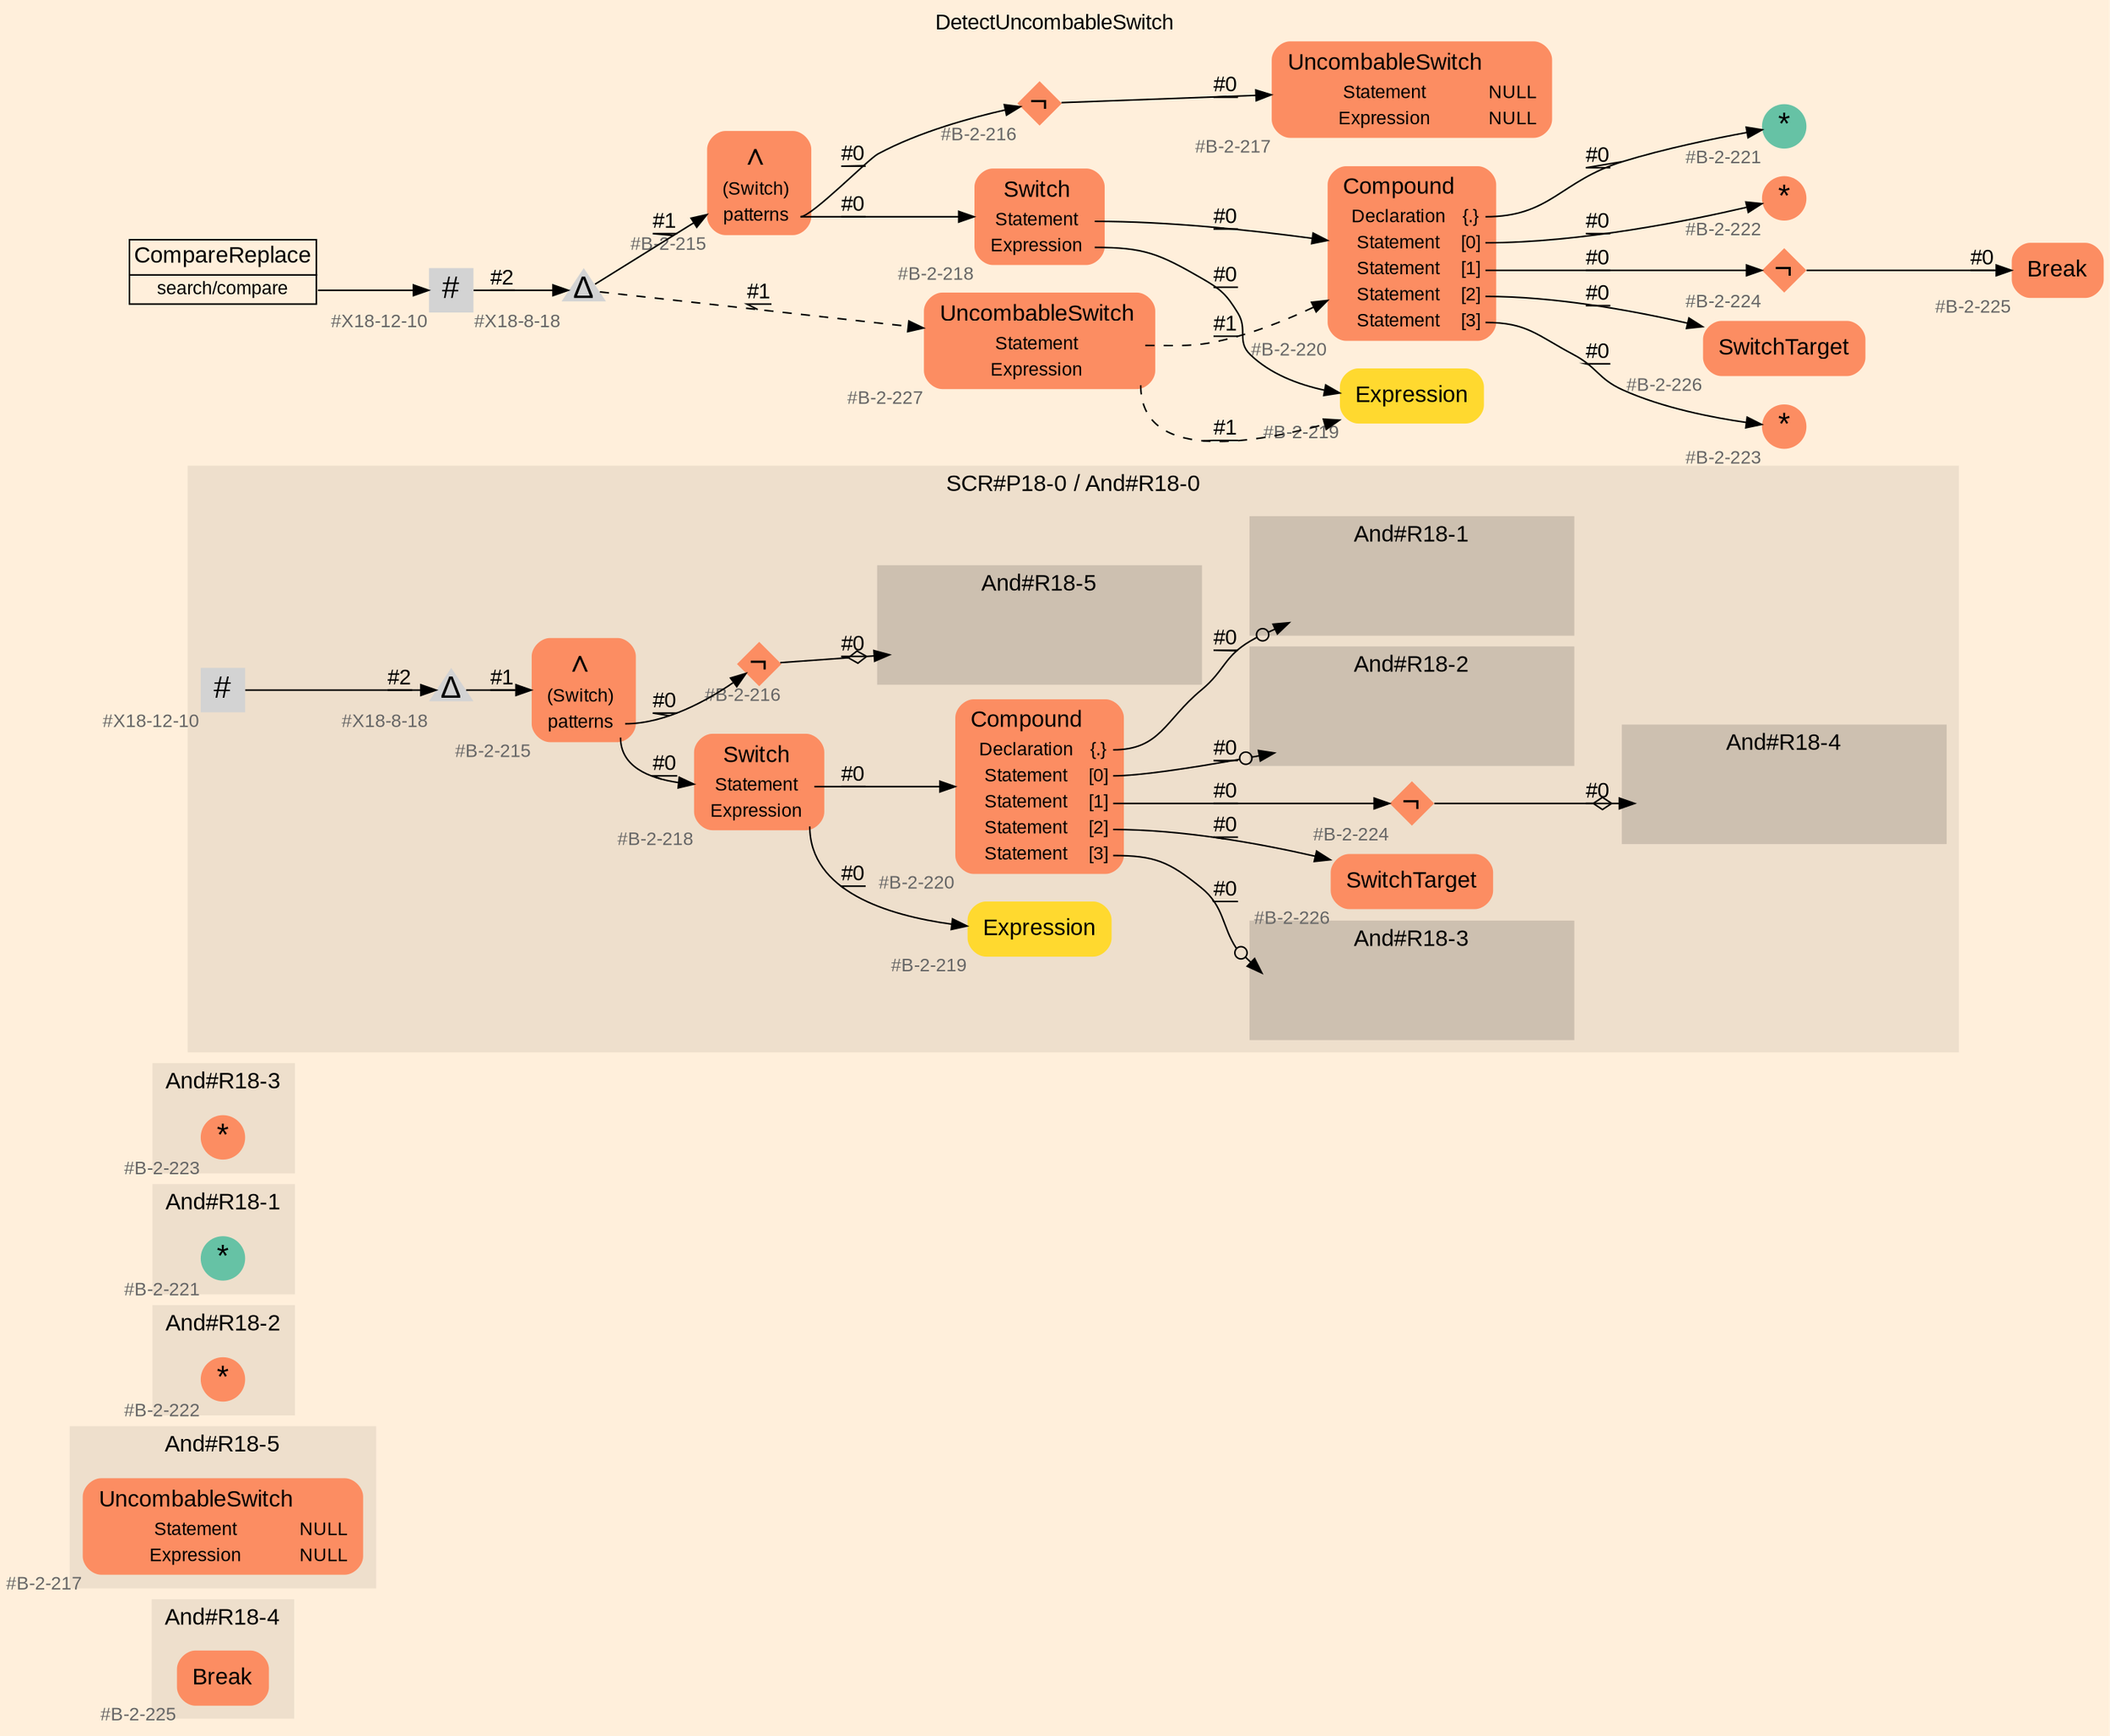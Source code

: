 digraph "DetectUncombableSwitch" {
label = "DetectUncombableSwitch"
labelloc = t
graph [
    rankdir = "LR"
    ranksep = 0.3
    bgcolor = antiquewhite1
    color = black
    fontcolor = black
    fontname = "Arial"
];
node [
    fontname = "Arial"
];
edge [
    fontname = "Arial"
];

// -------------------- figure And#R18-4 --------------------
// -------- region And#R18-4 ----------
subgraph "clusterAnd#R18-4" {
    label = "And#R18-4"
    style = "filled"
    color = antiquewhite2
    fontsize = "15"
    // -------- block And#R18-4/#B-2-225 ----------
    "And#R18-4/#B-2-225" [
        fillcolor = "/set28/2"
        xlabel = "#B-2-225"
        fontsize = "12"
        fontcolor = grey40
        shape = "plaintext"
        label = <<TABLE BORDER="0" CELLBORDER="0" CELLSPACING="0">
         <TR><TD><FONT COLOR="black" POINT-SIZE="15">Break</FONT></TD></TR>
        </TABLE>>
        style = "rounded,filled"
    ];
    
}


// -------------------- figure And#R18-5 --------------------
// -------- region And#R18-5 ----------
subgraph "clusterAnd#R18-5" {
    label = "And#R18-5"
    style = "filled"
    color = antiquewhite2
    fontsize = "15"
    // -------- block And#R18-5/#B-2-217 ----------
    "And#R18-5/#B-2-217" [
        fillcolor = "/set28/2"
        xlabel = "#B-2-217"
        fontsize = "12"
        fontcolor = grey40
        shape = "plaintext"
        label = <<TABLE BORDER="0" CELLBORDER="0" CELLSPACING="0">
         <TR><TD><FONT COLOR="black" POINT-SIZE="15">UncombableSwitch</FONT></TD></TR>
         <TR><TD><FONT COLOR="black" POINT-SIZE="12">Statement</FONT></TD><TD PORT="port0"><FONT COLOR="black" POINT-SIZE="12">NULL</FONT></TD></TR>
         <TR><TD><FONT COLOR="black" POINT-SIZE="12">Expression</FONT></TD><TD PORT="port1"><FONT COLOR="black" POINT-SIZE="12">NULL</FONT></TD></TR>
        </TABLE>>
        style = "rounded,filled"
    ];
    
}


// -------------------- figure And#R18-2 --------------------
// -------- region And#R18-2 ----------
subgraph "clusterAnd#R18-2" {
    label = "And#R18-2"
    style = "filled"
    color = antiquewhite2
    fontsize = "15"
    // -------- block And#R18-2/#B-2-222 ----------
    "And#R18-2/#B-2-222" [
        fillcolor = "/set28/2"
        xlabel = "#B-2-222"
        fontsize = "12"
        fontcolor = grey40
        shape = "circle"
        label = <<FONT COLOR="black" POINT-SIZE="20">*</FONT>>
        style = "filled"
        penwidth = 0.0
        fixedsize = true
        width = 0.4
        height = 0.4
    ];
    
}


// -------------------- figure And#R18-1 --------------------
// -------- region And#R18-1 ----------
subgraph "clusterAnd#R18-1" {
    label = "And#R18-1"
    style = "filled"
    color = antiquewhite2
    fontsize = "15"
    // -------- block And#R18-1/#B-2-221 ----------
    "And#R18-1/#B-2-221" [
        fillcolor = "/set28/1"
        xlabel = "#B-2-221"
        fontsize = "12"
        fontcolor = grey40
        shape = "circle"
        label = <<FONT COLOR="black" POINT-SIZE="20">*</FONT>>
        style = "filled"
        penwidth = 0.0
        fixedsize = true
        width = 0.4
        height = 0.4
    ];
    
}


// -------------------- figure And#R18-3 --------------------
// -------- region And#R18-3 ----------
subgraph "clusterAnd#R18-3" {
    label = "And#R18-3"
    style = "filled"
    color = antiquewhite2
    fontsize = "15"
    // -------- block And#R18-3/#B-2-223 ----------
    "And#R18-3/#B-2-223" [
        fillcolor = "/set28/2"
        xlabel = "#B-2-223"
        fontsize = "12"
        fontcolor = grey40
        shape = "circle"
        label = <<FONT COLOR="black" POINT-SIZE="20">*</FONT>>
        style = "filled"
        penwidth = 0.0
        fixedsize = true
        width = 0.4
        height = 0.4
    ];
    
}


// -------------------- figure And#R18-0 --------------------
// -------- region And#R18-0 ----------
subgraph "clusterAnd#R18-0" {
    label = "SCR#P18-0 / And#R18-0"
    style = "filled"
    color = antiquewhite2
    fontsize = "15"
    // -------- block And#R18-0/#B-2-224 ----------
    "And#R18-0/#B-2-224" [
        fillcolor = "/set28/2"
        xlabel = "#B-2-224"
        fontsize = "12"
        fontcolor = grey40
        shape = "diamond"
        label = <<FONT COLOR="black" POINT-SIZE="20">¬</FONT>>
        style = "filled"
        penwidth = 0.0
        fixedsize = true
        width = 0.4
        height = 0.4
    ];
    
    // -------- block And#R18-0/#B-2-219 ----------
    "And#R18-0/#B-2-219" [
        fillcolor = "/set28/6"
        xlabel = "#B-2-219"
        fontsize = "12"
        fontcolor = grey40
        shape = "plaintext"
        label = <<TABLE BORDER="0" CELLBORDER="0" CELLSPACING="0">
         <TR><TD><FONT COLOR="black" POINT-SIZE="15">Expression</FONT></TD></TR>
        </TABLE>>
        style = "rounded,filled"
    ];
    
    // -------- block And#R18-0/#X18-12-10 ----------
    "And#R18-0/#X18-12-10" [
        xlabel = "#X18-12-10"
        fontsize = "12"
        fontcolor = grey40
        shape = "square"
        label = <<FONT COLOR="black" POINT-SIZE="20">#</FONT>>
        style = "filled"
        penwidth = 0.0
        fixedsize = true
        width = 0.4
        height = 0.4
    ];
    
    // -------- block And#R18-0/#B-2-215 ----------
    "And#R18-0/#B-2-215" [
        fillcolor = "/set28/2"
        xlabel = "#B-2-215"
        fontsize = "12"
        fontcolor = grey40
        shape = "plaintext"
        label = <<TABLE BORDER="0" CELLBORDER="0" CELLSPACING="0">
         <TR><TD><FONT COLOR="black" POINT-SIZE="20">∧</FONT></TD></TR>
         <TR><TD><FONT COLOR="black" POINT-SIZE="12">(Switch)</FONT></TD><TD PORT="port0"></TD></TR>
         <TR><TD><FONT COLOR="black" POINT-SIZE="12">patterns</FONT></TD><TD PORT="port1"></TD></TR>
        </TABLE>>
        style = "rounded,filled"
    ];
    
    // -------- block And#R18-0/#B-2-218 ----------
    "And#R18-0/#B-2-218" [
        fillcolor = "/set28/2"
        xlabel = "#B-2-218"
        fontsize = "12"
        fontcolor = grey40
        shape = "plaintext"
        label = <<TABLE BORDER="0" CELLBORDER="0" CELLSPACING="0">
         <TR><TD><FONT COLOR="black" POINT-SIZE="15">Switch</FONT></TD></TR>
         <TR><TD><FONT COLOR="black" POINT-SIZE="12">Statement</FONT></TD><TD PORT="port0"></TD></TR>
         <TR><TD><FONT COLOR="black" POINT-SIZE="12">Expression</FONT></TD><TD PORT="port1"></TD></TR>
        </TABLE>>
        style = "rounded,filled"
    ];
    
    // -------- block And#R18-0/#X18-8-18 ----------
    "And#R18-0/#X18-8-18" [
        xlabel = "#X18-8-18"
        fontsize = "12"
        fontcolor = grey40
        shape = "triangle"
        label = <<FONT COLOR="black" POINT-SIZE="20">Δ</FONT>>
        style = "filled"
        penwidth = 0.0
        fixedsize = true
        width = 0.4
        height = 0.4
    ];
    
    // -------- block And#R18-0/#B-2-216 ----------
    "And#R18-0/#B-2-216" [
        fillcolor = "/set28/2"
        xlabel = "#B-2-216"
        fontsize = "12"
        fontcolor = grey40
        shape = "diamond"
        label = <<FONT COLOR="black" POINT-SIZE="20">¬</FONT>>
        style = "filled"
        penwidth = 0.0
        fixedsize = true
        width = 0.4
        height = 0.4
    ];
    
    // -------- block And#R18-0/#B-2-220 ----------
    "And#R18-0/#B-2-220" [
        fillcolor = "/set28/2"
        xlabel = "#B-2-220"
        fontsize = "12"
        fontcolor = grey40
        shape = "plaintext"
        label = <<TABLE BORDER="0" CELLBORDER="0" CELLSPACING="0">
         <TR><TD><FONT COLOR="black" POINT-SIZE="15">Compound</FONT></TD></TR>
         <TR><TD><FONT COLOR="black" POINT-SIZE="12">Declaration</FONT></TD><TD PORT="port0"><FONT COLOR="black" POINT-SIZE="12">{.}</FONT></TD></TR>
         <TR><TD><FONT COLOR="black" POINT-SIZE="12">Statement</FONT></TD><TD PORT="port1"><FONT COLOR="black" POINT-SIZE="12">[0]</FONT></TD></TR>
         <TR><TD><FONT COLOR="black" POINT-SIZE="12">Statement</FONT></TD><TD PORT="port2"><FONT COLOR="black" POINT-SIZE="12">[1]</FONT></TD></TR>
         <TR><TD><FONT COLOR="black" POINT-SIZE="12">Statement</FONT></TD><TD PORT="port3"><FONT COLOR="black" POINT-SIZE="12">[2]</FONT></TD></TR>
         <TR><TD><FONT COLOR="black" POINT-SIZE="12">Statement</FONT></TD><TD PORT="port4"><FONT COLOR="black" POINT-SIZE="12">[3]</FONT></TD></TR>
        </TABLE>>
        style = "rounded,filled"
    ];
    
    // -------- block And#R18-0/#B-2-226 ----------
    "And#R18-0/#B-2-226" [
        fillcolor = "/set28/2"
        xlabel = "#B-2-226"
        fontsize = "12"
        fontcolor = grey40
        shape = "plaintext"
        label = <<TABLE BORDER="0" CELLBORDER="0" CELLSPACING="0">
         <TR><TD><FONT COLOR="black" POINT-SIZE="15">SwitchTarget</FONT></TD></TR>
        </TABLE>>
        style = "rounded,filled"
    ];
    
    // -------- region And#R18-0/And#R18-1 ----------
    subgraph "clusterAnd#R18-0/And#R18-1" {
        label = "And#R18-1"
        style = "filled"
        color = antiquewhite3
        fontsize = "15"
        // -------- block And#R18-0/And#R18-1/#B-2-221 ----------
        "And#R18-0/And#R18-1/#B-2-221" [
            fillcolor = "/set28/1"
            xlabel = "#B-2-221"
            fontsize = "12"
            fontcolor = grey40
            shape = "none"
            style = "invisible"
        ];
        
    }
    
    // -------- region And#R18-0/And#R18-2 ----------
    subgraph "clusterAnd#R18-0/And#R18-2" {
        label = "And#R18-2"
        style = "filled"
        color = antiquewhite3
        fontsize = "15"
        // -------- block And#R18-0/And#R18-2/#B-2-222 ----------
        "And#R18-0/And#R18-2/#B-2-222" [
            fillcolor = "/set28/2"
            xlabel = "#B-2-222"
            fontsize = "12"
            fontcolor = grey40
            shape = "none"
            style = "invisible"
        ];
        
    }
    
    // -------- region And#R18-0/And#R18-3 ----------
    subgraph "clusterAnd#R18-0/And#R18-3" {
        label = "And#R18-3"
        style = "filled"
        color = antiquewhite3
        fontsize = "15"
        // -------- block And#R18-0/And#R18-3/#B-2-223 ----------
        "And#R18-0/And#R18-3/#B-2-223" [
            fillcolor = "/set28/2"
            xlabel = "#B-2-223"
            fontsize = "12"
            fontcolor = grey40
            shape = "none"
            style = "invisible"
        ];
        
    }
    
    // -------- region And#R18-0/And#R18-4 ----------
    subgraph "clusterAnd#R18-0/And#R18-4" {
        label = "And#R18-4"
        style = "filled"
        color = antiquewhite3
        fontsize = "15"
        // -------- block And#R18-0/And#R18-4/#B-2-225 ----------
        "And#R18-0/And#R18-4/#B-2-225" [
            fillcolor = "/set28/2"
            xlabel = "#B-2-225"
            fontsize = "12"
            fontcolor = grey40
            shape = "none"
            style = "invisible"
        ];
        
    }
    
    // -------- region And#R18-0/And#R18-5 ----------
    subgraph "clusterAnd#R18-0/And#R18-5" {
        label = "And#R18-5"
        style = "filled"
        color = antiquewhite3
        fontsize = "15"
        // -------- block And#R18-0/And#R18-5/#B-2-217 ----------
        "And#R18-0/And#R18-5/#B-2-217" [
            fillcolor = "/set28/2"
            xlabel = "#B-2-217"
            fontsize = "12"
            fontcolor = grey40
            shape = "none"
            style = "invisible"
        ];
        
    }
    
}

"And#R18-0/#B-2-224" -> "And#R18-0/And#R18-4/#B-2-225" [
    arrowhead="normalnoneodiamond"
    label = "#0"
    decorate = true
    color = black
    fontcolor = black
];

"And#R18-0/#X18-12-10" -> "And#R18-0/#X18-8-18" [
    label = "#2"
    decorate = true
    color = black
    fontcolor = black
];

"And#R18-0/#B-2-215":port1 -> "And#R18-0/#B-2-216" [
    label = "#0"
    decorate = true
    color = black
    fontcolor = black
];

"And#R18-0/#B-2-215":port1 -> "And#R18-0/#B-2-218" [
    label = "#0"
    decorate = true
    color = black
    fontcolor = black
];

"And#R18-0/#B-2-218":port0 -> "And#R18-0/#B-2-220" [
    label = "#0"
    decorate = true
    color = black
    fontcolor = black
];

"And#R18-0/#B-2-218":port1 -> "And#R18-0/#B-2-219" [
    label = "#0"
    decorate = true
    color = black
    fontcolor = black
];

"And#R18-0/#X18-8-18" -> "And#R18-0/#B-2-215" [
    label = "#1"
    decorate = true
    color = black
    fontcolor = black
];

"And#R18-0/#B-2-216" -> "And#R18-0/And#R18-5/#B-2-217" [
    arrowhead="normalnoneodiamond"
    label = "#0"
    decorate = true
    color = black
    fontcolor = black
];

"And#R18-0/#B-2-220":port0 -> "And#R18-0/And#R18-1/#B-2-221" [
    arrowhead="normalnoneodot"
    label = "#0"
    decorate = true
    color = black
    fontcolor = black
];

"And#R18-0/#B-2-220":port1 -> "And#R18-0/And#R18-2/#B-2-222" [
    arrowhead="normalnoneodot"
    label = "#0"
    decorate = true
    color = black
    fontcolor = black
];

"And#R18-0/#B-2-220":port2 -> "And#R18-0/#B-2-224" [
    label = "#0"
    decorate = true
    color = black
    fontcolor = black
];

"And#R18-0/#B-2-220":port3 -> "And#R18-0/#B-2-226" [
    label = "#0"
    decorate = true
    color = black
    fontcolor = black
];

"And#R18-0/#B-2-220":port4 -> "And#R18-0/And#R18-3/#B-2-223" [
    arrowhead="normalnoneodot"
    label = "#0"
    decorate = true
    color = black
    fontcolor = black
];


// -------------------- transformation figure --------------------
// -------- block CR#X18-10-18 ----------
"CR#X18-10-18" [
    fillcolor = antiquewhite1
    fontsize = "12"
    fontcolor = grey40
    shape = "plaintext"
    label = <<TABLE BORDER="0" CELLBORDER="1" CELLSPACING="0">
     <TR><TD><FONT COLOR="black" POINT-SIZE="15">CompareReplace</FONT></TD></TR>
     <TR><TD PORT="port0"><FONT COLOR="black" POINT-SIZE="12">search/compare</FONT></TD></TR>
    </TABLE>>
    style = "filled"
    color = black
];

// -------- block #X18-12-10 ----------
"#X18-12-10" [
    xlabel = "#X18-12-10"
    fontsize = "12"
    fontcolor = grey40
    shape = "square"
    label = <<FONT COLOR="black" POINT-SIZE="20">#</FONT>>
    style = "filled"
    penwidth = 0.0
    fixedsize = true
    width = 0.4
    height = 0.4
];

// -------- block #X18-8-18 ----------
"#X18-8-18" [
    xlabel = "#X18-8-18"
    fontsize = "12"
    fontcolor = grey40
    shape = "triangle"
    label = <<FONT COLOR="black" POINT-SIZE="20">Δ</FONT>>
    style = "filled"
    penwidth = 0.0
    fixedsize = true
    width = 0.4
    height = 0.4
];

// -------- block #B-2-215 ----------
"#B-2-215" [
    fillcolor = "/set28/2"
    xlabel = "#B-2-215"
    fontsize = "12"
    fontcolor = grey40
    shape = "plaintext"
    label = <<TABLE BORDER="0" CELLBORDER="0" CELLSPACING="0">
     <TR><TD><FONT COLOR="black" POINT-SIZE="20">∧</FONT></TD></TR>
     <TR><TD><FONT COLOR="black" POINT-SIZE="12">(Switch)</FONT></TD><TD PORT="port0"></TD></TR>
     <TR><TD><FONT COLOR="black" POINT-SIZE="12">patterns</FONT></TD><TD PORT="port1"></TD></TR>
    </TABLE>>
    style = "rounded,filled"
];

// -------- block #B-2-216 ----------
"#B-2-216" [
    fillcolor = "/set28/2"
    xlabel = "#B-2-216"
    fontsize = "12"
    fontcolor = grey40
    shape = "diamond"
    label = <<FONT COLOR="black" POINT-SIZE="20">¬</FONT>>
    style = "filled"
    penwidth = 0.0
    fixedsize = true
    width = 0.4
    height = 0.4
];

// -------- block #B-2-217 ----------
"#B-2-217" [
    fillcolor = "/set28/2"
    xlabel = "#B-2-217"
    fontsize = "12"
    fontcolor = grey40
    shape = "plaintext"
    label = <<TABLE BORDER="0" CELLBORDER="0" CELLSPACING="0">
     <TR><TD><FONT COLOR="black" POINT-SIZE="15">UncombableSwitch</FONT></TD></TR>
     <TR><TD><FONT COLOR="black" POINT-SIZE="12">Statement</FONT></TD><TD PORT="port0"><FONT COLOR="black" POINT-SIZE="12">NULL</FONT></TD></TR>
     <TR><TD><FONT COLOR="black" POINT-SIZE="12">Expression</FONT></TD><TD PORT="port1"><FONT COLOR="black" POINT-SIZE="12">NULL</FONT></TD></TR>
    </TABLE>>
    style = "rounded,filled"
];

// -------- block #B-2-218 ----------
"#B-2-218" [
    fillcolor = "/set28/2"
    xlabel = "#B-2-218"
    fontsize = "12"
    fontcolor = grey40
    shape = "plaintext"
    label = <<TABLE BORDER="0" CELLBORDER="0" CELLSPACING="0">
     <TR><TD><FONT COLOR="black" POINT-SIZE="15">Switch</FONT></TD></TR>
     <TR><TD><FONT COLOR="black" POINT-SIZE="12">Statement</FONT></TD><TD PORT="port0"></TD></TR>
     <TR><TD><FONT COLOR="black" POINT-SIZE="12">Expression</FONT></TD><TD PORT="port1"></TD></TR>
    </TABLE>>
    style = "rounded,filled"
];

// -------- block #B-2-220 ----------
"#B-2-220" [
    fillcolor = "/set28/2"
    xlabel = "#B-2-220"
    fontsize = "12"
    fontcolor = grey40
    shape = "plaintext"
    label = <<TABLE BORDER="0" CELLBORDER="0" CELLSPACING="0">
     <TR><TD><FONT COLOR="black" POINT-SIZE="15">Compound</FONT></TD></TR>
     <TR><TD><FONT COLOR="black" POINT-SIZE="12">Declaration</FONT></TD><TD PORT="port0"><FONT COLOR="black" POINT-SIZE="12">{.}</FONT></TD></TR>
     <TR><TD><FONT COLOR="black" POINT-SIZE="12">Statement</FONT></TD><TD PORT="port1"><FONT COLOR="black" POINT-SIZE="12">[0]</FONT></TD></TR>
     <TR><TD><FONT COLOR="black" POINT-SIZE="12">Statement</FONT></TD><TD PORT="port2"><FONT COLOR="black" POINT-SIZE="12">[1]</FONT></TD></TR>
     <TR><TD><FONT COLOR="black" POINT-SIZE="12">Statement</FONT></TD><TD PORT="port3"><FONT COLOR="black" POINT-SIZE="12">[2]</FONT></TD></TR>
     <TR><TD><FONT COLOR="black" POINT-SIZE="12">Statement</FONT></TD><TD PORT="port4"><FONT COLOR="black" POINT-SIZE="12">[3]</FONT></TD></TR>
    </TABLE>>
    style = "rounded,filled"
];

// -------- block #B-2-221 ----------
"#B-2-221" [
    fillcolor = "/set28/1"
    xlabel = "#B-2-221"
    fontsize = "12"
    fontcolor = grey40
    shape = "circle"
    label = <<FONT COLOR="black" POINT-SIZE="20">*</FONT>>
    style = "filled"
    penwidth = 0.0
    fixedsize = true
    width = 0.4
    height = 0.4
];

// -------- block #B-2-222 ----------
"#B-2-222" [
    fillcolor = "/set28/2"
    xlabel = "#B-2-222"
    fontsize = "12"
    fontcolor = grey40
    shape = "circle"
    label = <<FONT COLOR="black" POINT-SIZE="20">*</FONT>>
    style = "filled"
    penwidth = 0.0
    fixedsize = true
    width = 0.4
    height = 0.4
];

// -------- block #B-2-224 ----------
"#B-2-224" [
    fillcolor = "/set28/2"
    xlabel = "#B-2-224"
    fontsize = "12"
    fontcolor = grey40
    shape = "diamond"
    label = <<FONT COLOR="black" POINT-SIZE="20">¬</FONT>>
    style = "filled"
    penwidth = 0.0
    fixedsize = true
    width = 0.4
    height = 0.4
];

// -------- block #B-2-225 ----------
"#B-2-225" [
    fillcolor = "/set28/2"
    xlabel = "#B-2-225"
    fontsize = "12"
    fontcolor = grey40
    shape = "plaintext"
    label = <<TABLE BORDER="0" CELLBORDER="0" CELLSPACING="0">
     <TR><TD><FONT COLOR="black" POINT-SIZE="15">Break</FONT></TD></TR>
    </TABLE>>
    style = "rounded,filled"
];

// -------- block #B-2-226 ----------
"#B-2-226" [
    fillcolor = "/set28/2"
    xlabel = "#B-2-226"
    fontsize = "12"
    fontcolor = grey40
    shape = "plaintext"
    label = <<TABLE BORDER="0" CELLBORDER="0" CELLSPACING="0">
     <TR><TD><FONT COLOR="black" POINT-SIZE="15">SwitchTarget</FONT></TD></TR>
    </TABLE>>
    style = "rounded,filled"
];

// -------- block #B-2-223 ----------
"#B-2-223" [
    fillcolor = "/set28/2"
    xlabel = "#B-2-223"
    fontsize = "12"
    fontcolor = grey40
    shape = "circle"
    label = <<FONT COLOR="black" POINT-SIZE="20">*</FONT>>
    style = "filled"
    penwidth = 0.0
    fixedsize = true
    width = 0.4
    height = 0.4
];

// -------- block #B-2-219 ----------
"#B-2-219" [
    fillcolor = "/set28/6"
    xlabel = "#B-2-219"
    fontsize = "12"
    fontcolor = grey40
    shape = "plaintext"
    label = <<TABLE BORDER="0" CELLBORDER="0" CELLSPACING="0">
     <TR><TD><FONT COLOR="black" POINT-SIZE="15">Expression</FONT></TD></TR>
    </TABLE>>
    style = "rounded,filled"
];

// -------- block #B-2-227 ----------
"#B-2-227" [
    fillcolor = "/set28/2"
    xlabel = "#B-2-227"
    fontsize = "12"
    fontcolor = grey40
    shape = "plaintext"
    label = <<TABLE BORDER="0" CELLBORDER="0" CELLSPACING="0">
     <TR><TD><FONT COLOR="black" POINT-SIZE="15">UncombableSwitch</FONT></TD></TR>
     <TR><TD><FONT COLOR="black" POINT-SIZE="12">Statement</FONT></TD><TD PORT="port0"></TD></TR>
     <TR><TD><FONT COLOR="black" POINT-SIZE="12">Expression</FONT></TD><TD PORT="port1"></TD></TR>
    </TABLE>>
    style = "rounded,filled"
];

"CR#X18-10-18":port0 -> "#X18-12-10" [
    label = ""
    decorate = true
    color = black
    fontcolor = black
];

"#X18-12-10" -> "#X18-8-18" [
    label = "#2"
    decorate = true
    color = black
    fontcolor = black
];

"#X18-8-18" -> "#B-2-215" [
    label = "#1"
    decorate = true
    color = black
    fontcolor = black
];

"#X18-8-18" -> "#B-2-227" [
    style="dashed"
    label = "#1"
    decorate = true
    color = black
    fontcolor = black
];

"#B-2-215":port1 -> "#B-2-216" [
    label = "#0"
    decorate = true
    color = black
    fontcolor = black
];

"#B-2-215":port1 -> "#B-2-218" [
    label = "#0"
    decorate = true
    color = black
    fontcolor = black
];

"#B-2-216" -> "#B-2-217" [
    label = "#0"
    decorate = true
    color = black
    fontcolor = black
];

"#B-2-218":port0 -> "#B-2-220" [
    label = "#0"
    decorate = true
    color = black
    fontcolor = black
];

"#B-2-218":port1 -> "#B-2-219" [
    label = "#0"
    decorate = true
    color = black
    fontcolor = black
];

"#B-2-220":port0 -> "#B-2-221" [
    label = "#0"
    decorate = true
    color = black
    fontcolor = black
];

"#B-2-220":port1 -> "#B-2-222" [
    label = "#0"
    decorate = true
    color = black
    fontcolor = black
];

"#B-2-220":port2 -> "#B-2-224" [
    label = "#0"
    decorate = true
    color = black
    fontcolor = black
];

"#B-2-220":port3 -> "#B-2-226" [
    label = "#0"
    decorate = true
    color = black
    fontcolor = black
];

"#B-2-220":port4 -> "#B-2-223" [
    label = "#0"
    decorate = true
    color = black
    fontcolor = black
];

"#B-2-224" -> "#B-2-225" [
    label = "#0"
    decorate = true
    color = black
    fontcolor = black
];

"#B-2-227":port0 -> "#B-2-220" [
    style="dashed"
    label = "#1"
    decorate = true
    color = black
    fontcolor = black
];

"#B-2-227":port1 -> "#B-2-219" [
    style="dashed"
    label = "#1"
    decorate = true
    color = black
    fontcolor = black
];


}
